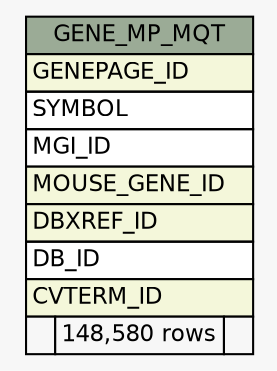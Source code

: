 // dot 2.38.0 on Windows 10 10.0
// SchemaSpy rev Unknown
digraph "GENE_MP_MQT" {
  graph [
    rankdir="RL"
    bgcolor="#f7f7f7"
    nodesep="0.18"
    ranksep="0.46"
    fontname="Helvetica"
    fontsize="11"
  ];
  node [
    fontname="Helvetica"
    fontsize="11"
    shape="plaintext"
  ];
  edge [
    arrowsize="0.8"
  ];
  "GENE_MP_MQT" [
    label=<
    <TABLE BORDER="0" CELLBORDER="1" CELLSPACING="0" BGCOLOR="#ffffff">
      <TR><TD COLSPAN="3" BGCOLOR="#9bab96" ALIGN="CENTER">GENE_MP_MQT</TD></TR>
      <TR><TD PORT="GENEPAGE_ID" COLSPAN="3" BGCOLOR="#f4f7da" ALIGN="LEFT">GENEPAGE_ID</TD></TR>
      <TR><TD PORT="SYMBOL" COLSPAN="3" ALIGN="LEFT">SYMBOL</TD></TR>
      <TR><TD PORT="MGI_ID" COLSPAN="3" ALIGN="LEFT">MGI_ID</TD></TR>
      <TR><TD PORT="MOUSE_GENE_ID" COLSPAN="3" BGCOLOR="#f4f7da" ALIGN="LEFT">MOUSE_GENE_ID</TD></TR>
      <TR><TD PORT="DBXREF_ID" COLSPAN="3" BGCOLOR="#f4f7da" ALIGN="LEFT">DBXREF_ID</TD></TR>
      <TR><TD PORT="DB_ID" COLSPAN="3" ALIGN="LEFT">DB_ID</TD></TR>
      <TR><TD PORT="CVTERM_ID" COLSPAN="3" BGCOLOR="#f4f7da" ALIGN="LEFT">CVTERM_ID</TD></TR>
      <TR><TD ALIGN="LEFT" BGCOLOR="#f7f7f7">  </TD><TD ALIGN="RIGHT" BGCOLOR="#f7f7f7">148,580 rows</TD><TD ALIGN="RIGHT" BGCOLOR="#f7f7f7">  </TD></TR>
    </TABLE>>
    URL="tables/GENE_MP_MQT.html"
    tooltip="GENE_MP_MQT"
  ];
}
